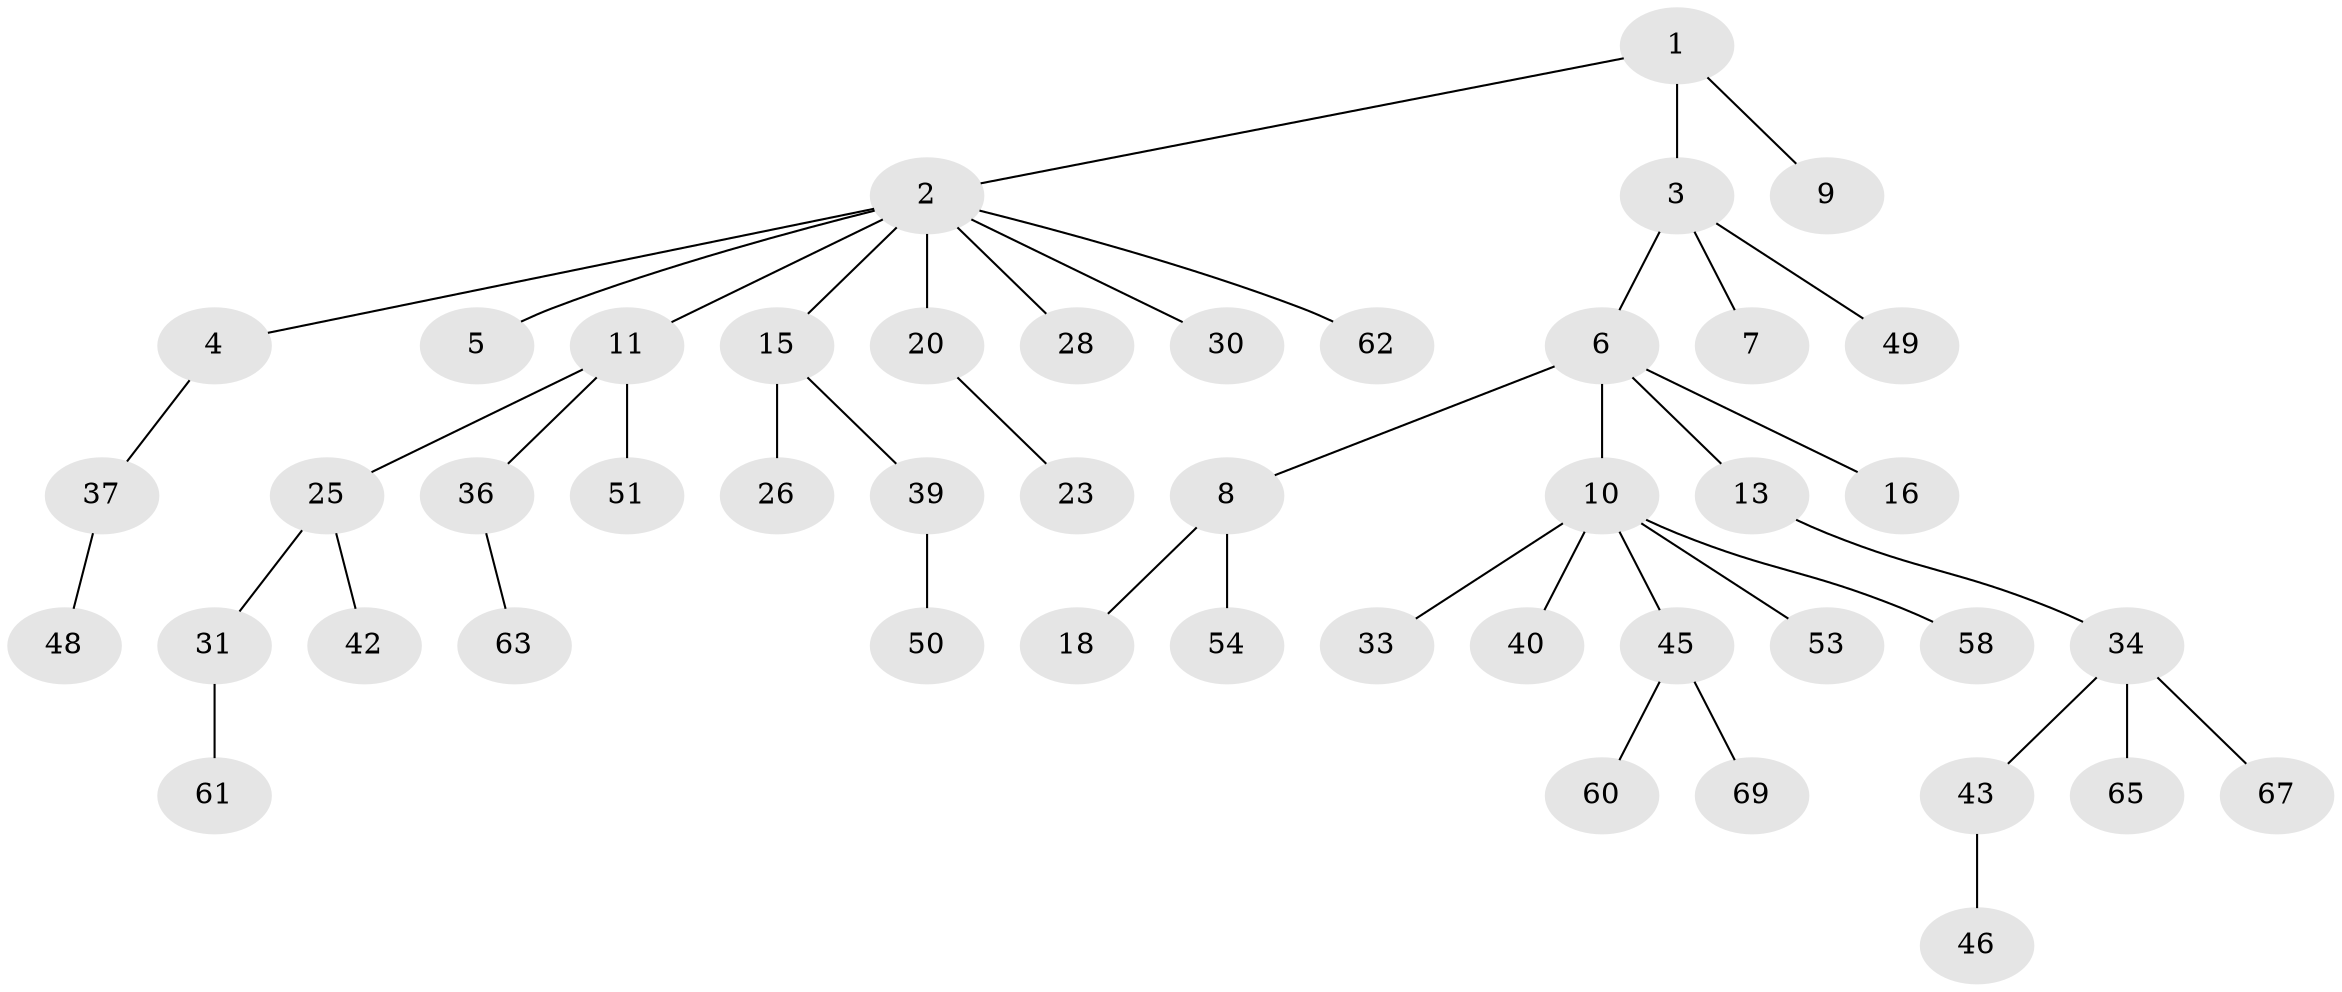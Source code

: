 // original degree distribution, {3: 0.1, 9: 0.014285714285714285, 4: 0.07142857142857142, 2: 0.3142857142857143, 1: 0.4714285714285714, 6: 0.014285714285714285, 5: 0.014285714285714285}
// Generated by graph-tools (version 1.1) at 2025/11/02/27/25 16:11:26]
// undirected, 46 vertices, 45 edges
graph export_dot {
graph [start="1"]
  node [color=gray90,style=filled];
  1;
  2 [super="+27"];
  3 [super="+22"];
  4 [super="+12"];
  5;
  6 [super="+19"];
  7 [super="+41"];
  8 [super="+14"];
  9 [super="+44"];
  10 [super="+17"];
  11 [super="+21"];
  13 [super="+32"];
  15 [super="+24"];
  16 [super="+55"];
  18;
  20 [super="+57"];
  23;
  25 [super="+47"];
  26 [super="+38"];
  28 [super="+29"];
  30;
  31;
  33;
  34 [super="+35"];
  36 [super="+56"];
  37 [super="+70"];
  39;
  40;
  42 [super="+68"];
  43;
  45 [super="+52"];
  46;
  48;
  49 [super="+59"];
  50;
  51;
  53;
  54 [super="+66"];
  58;
  60;
  61 [super="+64"];
  62;
  63;
  65;
  67;
  69;
  1 -- 2;
  1 -- 3;
  1 -- 9;
  2 -- 4;
  2 -- 5;
  2 -- 11;
  2 -- 15;
  2 -- 20;
  2 -- 28;
  2 -- 30;
  2 -- 62;
  3 -- 6;
  3 -- 7;
  3 -- 49;
  4 -- 37;
  6 -- 8;
  6 -- 10;
  6 -- 13;
  6 -- 16;
  8 -- 18;
  8 -- 54;
  10 -- 58;
  10 -- 33;
  10 -- 53;
  10 -- 40;
  10 -- 45;
  11 -- 25;
  11 -- 36;
  11 -- 51;
  13 -- 34;
  15 -- 26;
  15 -- 39;
  20 -- 23;
  25 -- 31;
  25 -- 42;
  31 -- 61;
  34 -- 65;
  34 -- 67;
  34 -- 43;
  36 -- 63;
  37 -- 48;
  39 -- 50;
  43 -- 46;
  45 -- 60;
  45 -- 69;
}

